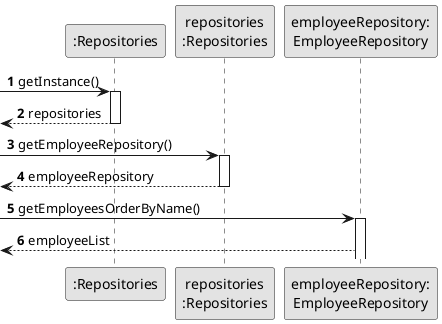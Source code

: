@startuml
skinparam monochrome true
skinparam packageStyle rectangle
skinparam shadowing false


'hide footbox

participant ":Repositories" as RepositorySingleton
participant "repositories\n:Repositories" as PLAT
participant "employeeRepository:\nEmployeeRepository" as EMPR
autonumber

 -> RepositorySingleton : getInstance()
        activate RepositorySingleton

           <-- RepositorySingleton  : repositories
        deactivate RepositorySingleton

         -> PLAT : getEmployeeRepository()
        activate PLAT

            <-- PLAT   : employeeRepository
        deactivate

         -> EMPR : getEmployeesOrderByName()
        activate EMPR

       <-- EMPR  : employeeList

@enduml